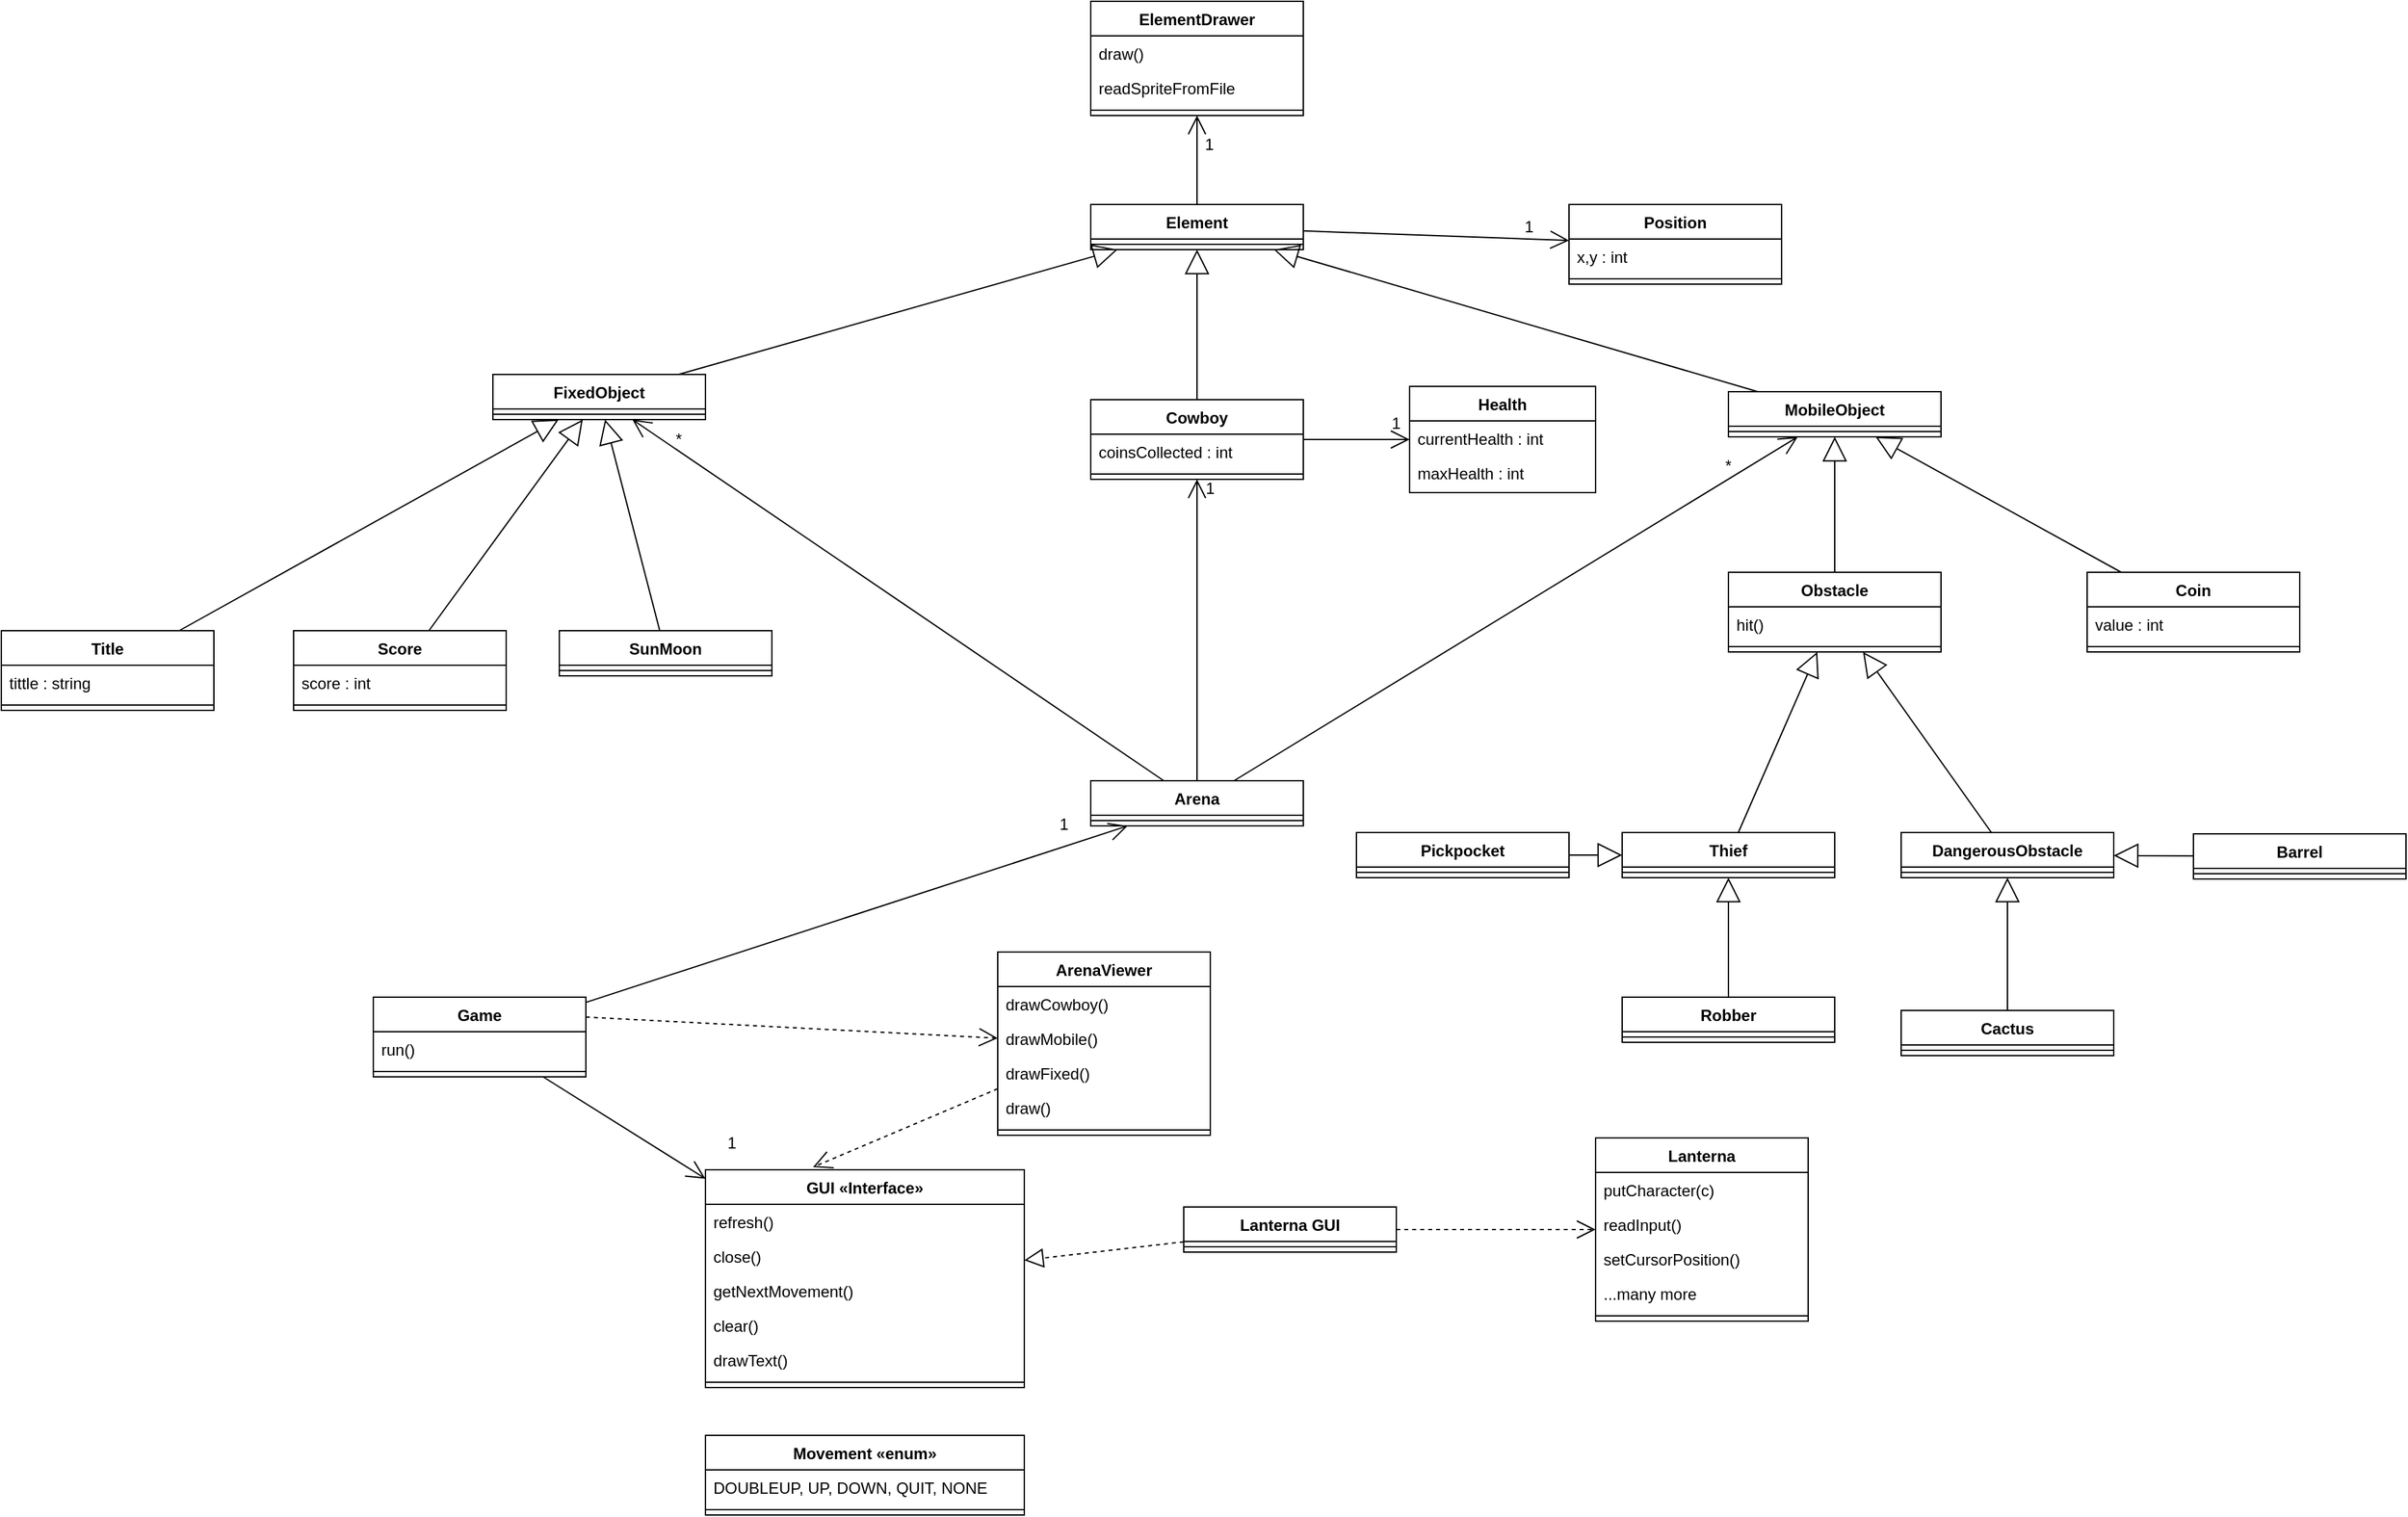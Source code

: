 <mxfile version="14.5.7" type="device"><diagram id="auyDkJM9svPeFiZIK4X1" name="Page-1"><mxGraphModel dx="1888" dy="1680" grid="1" gridSize="10" guides="1" tooltips="1" connect="1" arrows="1" fold="1" page="1" pageScale="1" pageWidth="850" pageHeight="1100" math="0" shadow="0"><root><mxCell id="0"/><mxCell id="1" parent="0"/><mxCell id="Adp6145ulqNl9lcUB6Ye-6" value="Element" style="swimlane;fontStyle=1;align=center;verticalAlign=top;childLayout=stackLayout;horizontal=1;startSize=26;horizontalStack=0;resizeParent=1;resizeParentMax=0;resizeLast=0;collapsible=1;marginBottom=0;" parent="1" vertex="1"><mxGeometry x="80" y="33" width="160" height="34" as="geometry"/></mxCell><mxCell id="Adp6145ulqNl9lcUB6Ye-8" value="" style="line;strokeWidth=1;fillColor=none;align=left;verticalAlign=middle;spacingTop=-1;spacingLeft=3;spacingRight=3;rotatable=0;labelPosition=right;points=[];portConstraint=eastwest;" parent="Adp6145ulqNl9lcUB6Ye-6" vertex="1"><mxGeometry y="26" width="160" height="8" as="geometry"/></mxCell><mxCell id="Adp6145ulqNl9lcUB6Ye-14" value="Thief" style="swimlane;fontStyle=1;align=center;verticalAlign=top;childLayout=stackLayout;horizontal=1;startSize=26;horizontalStack=0;resizeParent=1;resizeParentMax=0;resizeLast=0;collapsible=1;marginBottom=0;" parent="1" vertex="1"><mxGeometry x="480" y="506" width="160" height="34" as="geometry"/></mxCell><mxCell id="Adp6145ulqNl9lcUB6Ye-16" value="" style="line;strokeWidth=1;fillColor=none;align=left;verticalAlign=middle;spacingTop=-1;spacingLeft=3;spacingRight=3;rotatable=0;labelPosition=right;points=[];portConstraint=eastwest;" parent="Adp6145ulqNl9lcUB6Ye-14" vertex="1"><mxGeometry y="26" width="160" height="8" as="geometry"/></mxCell><mxCell id="Adp6145ulqNl9lcUB6Ye-18" value="Obstacle" style="swimlane;fontStyle=1;align=center;verticalAlign=top;childLayout=stackLayout;horizontal=1;startSize=26;horizontalStack=0;resizeParent=1;resizeParentMax=0;resizeLast=0;collapsible=1;marginBottom=0;" parent="1" vertex="1"><mxGeometry x="560" y="310" width="160" height="60" as="geometry"/></mxCell><mxCell id="xYJn7D3327L2jST8qSMb-27" value="hit()" style="text;strokeColor=none;fillColor=none;align=left;verticalAlign=top;spacingLeft=4;spacingRight=4;overflow=hidden;rotatable=0;points=[[0,0.5],[1,0.5]];portConstraint=eastwest;" parent="Adp6145ulqNl9lcUB6Ye-18" vertex="1"><mxGeometry y="26" width="160" height="26" as="geometry"/></mxCell><mxCell id="Adp6145ulqNl9lcUB6Ye-20" value="" style="line;strokeWidth=1;fillColor=none;align=left;verticalAlign=middle;spacingTop=-1;spacingLeft=3;spacingRight=3;rotatable=0;labelPosition=right;points=[];portConstraint=eastwest;" parent="Adp6145ulqNl9lcUB6Ye-18" vertex="1"><mxGeometry y="52" width="160" height="8" as="geometry"/></mxCell><mxCell id="Adp6145ulqNl9lcUB6Ye-22" value="DangerousObstacle" style="swimlane;fontStyle=1;align=center;verticalAlign=top;childLayout=stackLayout;horizontal=1;startSize=26;horizontalStack=0;resizeParent=1;resizeParentMax=0;resizeLast=0;collapsible=1;marginBottom=0;" parent="1" vertex="1"><mxGeometry x="690" y="506" width="160" height="34" as="geometry"/></mxCell><mxCell id="Adp6145ulqNl9lcUB6Ye-24" value="" style="line;strokeWidth=1;fillColor=none;align=left;verticalAlign=middle;spacingTop=-1;spacingLeft=3;spacingRight=3;rotatable=0;labelPosition=right;points=[];portConstraint=eastwest;" parent="Adp6145ulqNl9lcUB6Ye-22" vertex="1"><mxGeometry y="26" width="160" height="8" as="geometry"/></mxCell><mxCell id="Adp6145ulqNl9lcUB6Ye-26" value="Cactus" style="swimlane;fontStyle=1;align=center;verticalAlign=top;childLayout=stackLayout;horizontal=1;startSize=26;horizontalStack=0;resizeParent=1;resizeParentMax=0;resizeLast=0;collapsible=1;marginBottom=0;" parent="1" vertex="1"><mxGeometry x="690" y="640" width="160" height="34" as="geometry"/></mxCell><mxCell id="Adp6145ulqNl9lcUB6Ye-28" value="" style="line;strokeWidth=1;fillColor=none;align=left;verticalAlign=middle;spacingTop=-1;spacingLeft=3;spacingRight=3;rotatable=0;labelPosition=right;points=[];portConstraint=eastwest;" parent="Adp6145ulqNl9lcUB6Ye-26" vertex="1"><mxGeometry y="26" width="160" height="8" as="geometry"/></mxCell><mxCell id="Adp6145ulqNl9lcUB6Ye-30" value="Barrel" style="swimlane;fontStyle=1;align=center;verticalAlign=top;childLayout=stackLayout;horizontal=1;startSize=26;horizontalStack=0;resizeParent=1;resizeParentMax=0;resizeLast=0;collapsible=1;marginBottom=0;" parent="1" vertex="1"><mxGeometry x="910" y="507" width="160" height="34" as="geometry"/></mxCell><mxCell id="Adp6145ulqNl9lcUB6Ye-32" value="" style="line;strokeWidth=1;fillColor=none;align=left;verticalAlign=middle;spacingTop=-1;spacingLeft=3;spacingRight=3;rotatable=0;labelPosition=right;points=[];portConstraint=eastwest;" parent="Adp6145ulqNl9lcUB6Ye-30" vertex="1"><mxGeometry y="26" width="160" height="8" as="geometry"/></mxCell><mxCell id="Adp6145ulqNl9lcUB6Ye-34" value="Robber" style="swimlane;fontStyle=1;align=center;verticalAlign=top;childLayout=stackLayout;horizontal=1;startSize=26;horizontalStack=0;resizeParent=1;resizeParentMax=0;resizeLast=0;collapsible=1;marginBottom=0;" parent="1" vertex="1"><mxGeometry x="480" y="630" width="160" height="34" as="geometry"/></mxCell><mxCell id="Adp6145ulqNl9lcUB6Ye-36" value="" style="line;strokeWidth=1;fillColor=none;align=left;verticalAlign=middle;spacingTop=-1;spacingLeft=3;spacingRight=3;rotatable=0;labelPosition=right;points=[];portConstraint=eastwest;" parent="Adp6145ulqNl9lcUB6Ye-34" vertex="1"><mxGeometry y="26" width="160" height="8" as="geometry"/></mxCell><mxCell id="Adp6145ulqNl9lcUB6Ye-38" value="Pickpocket" style="swimlane;fontStyle=1;align=center;verticalAlign=top;childLayout=stackLayout;horizontal=1;startSize=26;horizontalStack=0;resizeParent=1;resizeParentMax=0;resizeLast=0;collapsible=1;marginBottom=0;" parent="1" vertex="1"><mxGeometry x="280" y="506" width="160" height="34" as="geometry"/></mxCell><mxCell id="Adp6145ulqNl9lcUB6Ye-40" value="" style="line;strokeWidth=1;fillColor=none;align=left;verticalAlign=middle;spacingTop=-1;spacingLeft=3;spacingRight=3;rotatable=0;labelPosition=right;points=[];portConstraint=eastwest;" parent="Adp6145ulqNl9lcUB6Ye-38" vertex="1"><mxGeometry y="26" width="160" height="8" as="geometry"/></mxCell><mxCell id="Adp6145ulqNl9lcUB6Ye-42" value="Coin" style="swimlane;fontStyle=1;align=center;verticalAlign=top;childLayout=stackLayout;horizontal=1;startSize=26;horizontalStack=0;resizeParent=1;resizeParentMax=0;resizeLast=0;collapsible=1;marginBottom=0;" parent="1" vertex="1"><mxGeometry x="830" y="310" width="160" height="60" as="geometry"/></mxCell><mxCell id="xYJn7D3327L2jST8qSMb-24" value="value : int" style="text;strokeColor=none;fillColor=none;align=left;verticalAlign=top;spacingLeft=4;spacingRight=4;overflow=hidden;rotatable=0;points=[[0,0.5],[1,0.5]];portConstraint=eastwest;" parent="Adp6145ulqNl9lcUB6Ye-42" vertex="1"><mxGeometry y="26" width="160" height="26" as="geometry"/></mxCell><mxCell id="Adp6145ulqNl9lcUB6Ye-44" value="" style="line;strokeWidth=1;fillColor=none;align=left;verticalAlign=middle;spacingTop=-1;spacingLeft=3;spacingRight=3;rotatable=0;labelPosition=right;points=[];portConstraint=eastwest;" parent="Adp6145ulqNl9lcUB6Ye-42" vertex="1"><mxGeometry y="52" width="160" height="8" as="geometry"/></mxCell><mxCell id="Adp6145ulqNl9lcUB6Ye-46" value="FixedObject" style="swimlane;fontStyle=1;align=center;verticalAlign=top;childLayout=stackLayout;horizontal=1;startSize=26;horizontalStack=0;resizeParent=1;resizeParentMax=0;resizeLast=0;collapsible=1;marginBottom=0;" parent="1" vertex="1"><mxGeometry x="-370" y="161" width="160" height="34" as="geometry"/></mxCell><mxCell id="Adp6145ulqNl9lcUB6Ye-48" value="" style="line;strokeWidth=1;fillColor=none;align=left;verticalAlign=middle;spacingTop=-1;spacingLeft=3;spacingRight=3;rotatable=0;labelPosition=right;points=[];portConstraint=eastwest;" parent="Adp6145ulqNl9lcUB6Ye-46" vertex="1"><mxGeometry y="26" width="160" height="8" as="geometry"/></mxCell><mxCell id="Adp6145ulqNl9lcUB6Ye-54" value="SunMoon" style="swimlane;fontStyle=1;align=center;verticalAlign=top;childLayout=stackLayout;horizontal=1;startSize=26;horizontalStack=0;resizeParent=1;resizeParentMax=0;resizeLast=0;collapsible=1;marginBottom=0;" parent="1" vertex="1"><mxGeometry x="-320" y="354" width="160" height="34" as="geometry"/></mxCell><mxCell id="Adp6145ulqNl9lcUB6Ye-56" value="" style="line;strokeWidth=1;fillColor=none;align=left;verticalAlign=middle;spacingTop=-1;spacingLeft=3;spacingRight=3;rotatable=0;labelPosition=right;points=[];portConstraint=eastwest;" parent="Adp6145ulqNl9lcUB6Ye-54" vertex="1"><mxGeometry y="26" width="160" height="8" as="geometry"/></mxCell><mxCell id="Adp6145ulqNl9lcUB6Ye-58" value="MobileObject" style="swimlane;fontStyle=1;align=center;verticalAlign=top;childLayout=stackLayout;horizontal=1;startSize=26;horizontalStack=0;resizeParent=1;resizeParentMax=0;resizeLast=0;collapsible=1;marginBottom=0;" parent="1" vertex="1"><mxGeometry x="560" y="174" width="160" height="34" as="geometry"/></mxCell><mxCell id="Adp6145ulqNl9lcUB6Ye-60" value="" style="line;strokeWidth=1;fillColor=none;align=left;verticalAlign=middle;spacingTop=-1;spacingLeft=3;spacingRight=3;rotatable=0;labelPosition=right;points=[];portConstraint=eastwest;" parent="Adp6145ulqNl9lcUB6Ye-58" vertex="1"><mxGeometry y="26" width="160" height="8" as="geometry"/></mxCell><mxCell id="Adp6145ulqNl9lcUB6Ye-62" value="Score" style="swimlane;fontStyle=1;align=center;verticalAlign=top;childLayout=stackLayout;horizontal=1;startSize=26;horizontalStack=0;resizeParent=1;resizeParentMax=0;resizeLast=0;collapsible=1;marginBottom=0;" parent="1" vertex="1"><mxGeometry x="-520" y="354" width="160" height="60" as="geometry"/></mxCell><mxCell id="xYJn7D3327L2jST8qSMb-21" value="score : int" style="text;strokeColor=none;fillColor=none;align=left;verticalAlign=top;spacingLeft=4;spacingRight=4;overflow=hidden;rotatable=0;points=[[0,0.5],[1,0.5]];portConstraint=eastwest;" parent="Adp6145ulqNl9lcUB6Ye-62" vertex="1"><mxGeometry y="26" width="160" height="26" as="geometry"/></mxCell><mxCell id="Adp6145ulqNl9lcUB6Ye-64" value="" style="line;strokeWidth=1;fillColor=none;align=left;verticalAlign=middle;spacingTop=-1;spacingLeft=3;spacingRight=3;rotatable=0;labelPosition=right;points=[];portConstraint=eastwest;" parent="Adp6145ulqNl9lcUB6Ye-62" vertex="1"><mxGeometry y="52" width="160" height="8" as="geometry"/></mxCell><mxCell id="Adp6145ulqNl9lcUB6Ye-66" value="Title" style="swimlane;fontStyle=1;align=center;verticalAlign=top;childLayout=stackLayout;horizontal=1;startSize=26;horizontalStack=0;resizeParent=1;resizeParentMax=0;resizeLast=0;collapsible=1;marginBottom=0;" parent="1" vertex="1"><mxGeometry x="-740" y="354" width="160" height="60" as="geometry"/></mxCell><mxCell id="xYJn7D3327L2jST8qSMb-20" value="tittle : string" style="text;strokeColor=none;fillColor=none;align=left;verticalAlign=top;spacingLeft=4;spacingRight=4;overflow=hidden;rotatable=0;points=[[0,0.5],[1,0.5]];portConstraint=eastwest;" parent="Adp6145ulqNl9lcUB6Ye-66" vertex="1"><mxGeometry y="26" width="160" height="26" as="geometry"/></mxCell><mxCell id="Adp6145ulqNl9lcUB6Ye-68" value="" style="line;strokeWidth=1;fillColor=none;align=left;verticalAlign=middle;spacingTop=-1;spacingLeft=3;spacingRight=3;rotatable=0;labelPosition=right;points=[];portConstraint=eastwest;" parent="Adp6145ulqNl9lcUB6Ye-66" vertex="1"><mxGeometry y="52" width="160" height="8" as="geometry"/></mxCell><mxCell id="Tt2DjdHv2Q1C_NiF0AQr-1" value="Arena" style="swimlane;fontStyle=1;align=center;verticalAlign=top;childLayout=stackLayout;horizontal=1;startSize=26;horizontalStack=0;resizeParent=1;resizeParentMax=0;resizeLast=0;collapsible=1;marginBottom=0;" parent="1" vertex="1"><mxGeometry x="80" y="467" width="160" height="34" as="geometry"/></mxCell><mxCell id="Tt2DjdHv2Q1C_NiF0AQr-3" value="" style="line;strokeWidth=1;fillColor=none;align=left;verticalAlign=middle;spacingTop=-1;spacingLeft=3;spacingRight=3;rotatable=0;labelPosition=right;points=[];portConstraint=eastwest;" parent="Tt2DjdHv2Q1C_NiF0AQr-1" vertex="1"><mxGeometry y="26" width="160" height="8" as="geometry"/></mxCell><mxCell id="Tt2DjdHv2Q1C_NiF0AQr-5" value="Game" style="swimlane;fontStyle=1;align=center;verticalAlign=top;childLayout=stackLayout;horizontal=1;startSize=26;horizontalStack=0;resizeParent=1;resizeParentMax=0;resizeLast=0;collapsible=1;marginBottom=0;" parent="1" vertex="1"><mxGeometry x="-460" y="630" width="160" height="60" as="geometry"/></mxCell><mxCell id="xYJn7D3327L2jST8qSMb-18" value="run()" style="text;strokeColor=none;fillColor=none;align=left;verticalAlign=top;spacingLeft=4;spacingRight=4;overflow=hidden;rotatable=0;points=[[0,0.5],[1,0.5]];portConstraint=eastwest;" parent="Tt2DjdHv2Q1C_NiF0AQr-5" vertex="1"><mxGeometry y="26" width="160" height="26" as="geometry"/></mxCell><mxCell id="Tt2DjdHv2Q1C_NiF0AQr-7" value="" style="line;strokeWidth=1;fillColor=none;align=left;verticalAlign=middle;spacingTop=-1;spacingLeft=3;spacingRight=3;rotatable=0;labelPosition=right;points=[];portConstraint=eastwest;" parent="Tt2DjdHv2Q1C_NiF0AQr-5" vertex="1"><mxGeometry y="52" width="160" height="8" as="geometry"/></mxCell><mxCell id="Tt2DjdHv2Q1C_NiF0AQr-9" value="ArenaViewer" style="swimlane;fontStyle=1;align=center;verticalAlign=top;childLayout=stackLayout;horizontal=1;startSize=26;horizontalStack=0;resizeParent=1;resizeParentMax=0;resizeLast=0;collapsible=1;marginBottom=0;" parent="1" vertex="1"><mxGeometry x="10" y="596" width="160" height="138" as="geometry"/></mxCell><mxCell id="AcmxB2gZ_yP-bq-iZVmt-24" value="drawCowboy()" style="text;strokeColor=none;fillColor=none;align=left;verticalAlign=top;spacingLeft=4;spacingRight=4;overflow=hidden;rotatable=0;points=[[0,0.5],[1,0.5]];portConstraint=eastwest;" vertex="1" parent="Tt2DjdHv2Q1C_NiF0AQr-9"><mxGeometry y="26" width="160" height="26" as="geometry"/></mxCell><mxCell id="AcmxB2gZ_yP-bq-iZVmt-23" value="drawMobile()" style="text;strokeColor=none;fillColor=none;align=left;verticalAlign=top;spacingLeft=4;spacingRight=4;overflow=hidden;rotatable=0;points=[[0,0.5],[1,0.5]];portConstraint=eastwest;" vertex="1" parent="Tt2DjdHv2Q1C_NiF0AQr-9"><mxGeometry y="52" width="160" height="26" as="geometry"/></mxCell><mxCell id="AcmxB2gZ_yP-bq-iZVmt-20" value="drawFixed()" style="text;strokeColor=none;fillColor=none;align=left;verticalAlign=top;spacingLeft=4;spacingRight=4;overflow=hidden;rotatable=0;points=[[0,0.5],[1,0.5]];portConstraint=eastwest;" vertex="1" parent="Tt2DjdHv2Q1C_NiF0AQr-9"><mxGeometry y="78" width="160" height="26" as="geometry"/></mxCell><mxCell id="AcmxB2gZ_yP-bq-iZVmt-17" value="draw()" style="text;strokeColor=none;fillColor=none;align=left;verticalAlign=top;spacingLeft=4;spacingRight=4;overflow=hidden;rotatable=0;points=[[0,0.5],[1,0.5]];portConstraint=eastwest;" vertex="1" parent="Tt2DjdHv2Q1C_NiF0AQr-9"><mxGeometry y="104" width="160" height="26" as="geometry"/></mxCell><mxCell id="Tt2DjdHv2Q1C_NiF0AQr-11" value="" style="line;strokeWidth=1;fillColor=none;align=left;verticalAlign=middle;spacingTop=-1;spacingLeft=3;spacingRight=3;rotatable=0;labelPosition=right;points=[];portConstraint=eastwest;" parent="Tt2DjdHv2Q1C_NiF0AQr-9" vertex="1"><mxGeometry y="130" width="160" height="8" as="geometry"/></mxCell><mxCell id="Tt2DjdHv2Q1C_NiF0AQr-13" value="GUI «Interface»&#10;&#10;&#10;&#10;" style="swimlane;fontStyle=1;align=center;verticalAlign=top;childLayout=stackLayout;horizontal=1;startSize=26;horizontalStack=0;resizeParent=1;resizeParentMax=0;resizeLast=0;collapsible=1;marginBottom=0;" parent="1" vertex="1"><mxGeometry x="-210" y="760" width="240" height="164" as="geometry"/></mxCell><mxCell id="AcmxB2gZ_yP-bq-iZVmt-29" value="refresh()" style="text;strokeColor=none;fillColor=none;align=left;verticalAlign=top;spacingLeft=4;spacingRight=4;overflow=hidden;rotatable=0;points=[[0,0.5],[1,0.5]];portConstraint=eastwest;" vertex="1" parent="Tt2DjdHv2Q1C_NiF0AQr-13"><mxGeometry y="26" width="240" height="26" as="geometry"/></mxCell><mxCell id="AcmxB2gZ_yP-bq-iZVmt-30" value="close()" style="text;strokeColor=none;fillColor=none;align=left;verticalAlign=top;spacingLeft=4;spacingRight=4;overflow=hidden;rotatable=0;points=[[0,0.5],[1,0.5]];portConstraint=eastwest;" vertex="1" parent="Tt2DjdHv2Q1C_NiF0AQr-13"><mxGeometry y="52" width="240" height="26" as="geometry"/></mxCell><mxCell id="AcmxB2gZ_yP-bq-iZVmt-25" value="getNextMovement()" style="text;strokeColor=none;fillColor=none;align=left;verticalAlign=top;spacingLeft=4;spacingRight=4;overflow=hidden;rotatable=0;points=[[0,0.5],[1,0.5]];portConstraint=eastwest;" vertex="1" parent="Tt2DjdHv2Q1C_NiF0AQr-13"><mxGeometry y="78" width="240" height="26" as="geometry"/></mxCell><mxCell id="AcmxB2gZ_yP-bq-iZVmt-28" value="clear()" style="text;strokeColor=none;fillColor=none;align=left;verticalAlign=top;spacingLeft=4;spacingRight=4;overflow=hidden;rotatable=0;points=[[0,0.5],[1,0.5]];portConstraint=eastwest;" vertex="1" parent="Tt2DjdHv2Q1C_NiF0AQr-13"><mxGeometry y="104" width="240" height="26" as="geometry"/></mxCell><mxCell id="AcmxB2gZ_yP-bq-iZVmt-27" value="drawText()" style="text;strokeColor=none;fillColor=none;align=left;verticalAlign=top;spacingLeft=4;spacingRight=4;overflow=hidden;rotatable=0;points=[[0,0.5],[1,0.5]];portConstraint=eastwest;" vertex="1" parent="Tt2DjdHv2Q1C_NiF0AQr-13"><mxGeometry y="130" width="240" height="26" as="geometry"/></mxCell><mxCell id="Tt2DjdHv2Q1C_NiF0AQr-15" value="" style="line;strokeWidth=1;fillColor=none;align=left;verticalAlign=middle;spacingTop=-1;spacingLeft=3;spacingRight=3;rotatable=0;labelPosition=right;points=[];portConstraint=eastwest;" parent="Tt2DjdHv2Q1C_NiF0AQr-13" vertex="1"><mxGeometry y="156" width="240" height="8" as="geometry"/></mxCell><mxCell id="Tt2DjdHv2Q1C_NiF0AQr-17" value="Lanterna GUI" style="swimlane;fontStyle=1;align=center;verticalAlign=top;childLayout=stackLayout;horizontal=1;startSize=26;horizontalStack=0;resizeParent=1;resizeParentMax=0;resizeLast=0;collapsible=1;marginBottom=0;" parent="1" vertex="1"><mxGeometry x="150" y="788" width="160" height="34" as="geometry"/></mxCell><mxCell id="Tt2DjdHv2Q1C_NiF0AQr-19" value="" style="line;strokeWidth=1;fillColor=none;align=left;verticalAlign=middle;spacingTop=-1;spacingLeft=3;spacingRight=3;rotatable=0;labelPosition=right;points=[];portConstraint=eastwest;" parent="Tt2DjdHv2Q1C_NiF0AQr-17" vertex="1"><mxGeometry y="26" width="160" height="8" as="geometry"/></mxCell><mxCell id="Tt2DjdHv2Q1C_NiF0AQr-21" value="Movement «enum»" style="swimlane;fontStyle=1;align=center;verticalAlign=top;childLayout=stackLayout;horizontal=1;startSize=26;horizontalStack=0;resizeParent=1;resizeParentMax=0;resizeLast=0;collapsible=1;marginBottom=0;" parent="1" vertex="1"><mxGeometry x="-210" y="960" width="240" height="60" as="geometry"/></mxCell><mxCell id="Tt2DjdHv2Q1C_NiF0AQr-22" value="DOUBLEUP, UP, DOWN, QUIT, NONE" style="text;strokeColor=none;fillColor=none;align=left;verticalAlign=top;spacingLeft=4;spacingRight=4;overflow=hidden;rotatable=0;points=[[0,0.5],[1,0.5]];portConstraint=eastwest;" parent="Tt2DjdHv2Q1C_NiF0AQr-21" vertex="1"><mxGeometry y="26" width="240" height="26" as="geometry"/></mxCell><mxCell id="Tt2DjdHv2Q1C_NiF0AQr-23" value="" style="line;strokeWidth=1;fillColor=none;align=left;verticalAlign=middle;spacingTop=-1;spacingLeft=3;spacingRight=3;rotatable=0;labelPosition=right;points=[];portConstraint=eastwest;" parent="Tt2DjdHv2Q1C_NiF0AQr-21" vertex="1"><mxGeometry y="52" width="240" height="8" as="geometry"/></mxCell><mxCell id="Tt2DjdHv2Q1C_NiF0AQr-26" value="Lanterna" style="swimlane;fontStyle=1;align=center;verticalAlign=top;childLayout=stackLayout;horizontal=1;startSize=26;horizontalStack=0;resizeParent=1;resizeParentMax=0;resizeLast=0;collapsible=1;marginBottom=0;" parent="1" vertex="1"><mxGeometry x="460" y="736" width="160" height="138" as="geometry"/></mxCell><mxCell id="xYJn7D3327L2jST8qSMb-14" value="putCharacter(c)" style="text;strokeColor=none;fillColor=none;align=left;verticalAlign=top;spacingLeft=4;spacingRight=4;overflow=hidden;rotatable=0;points=[[0,0.5],[1,0.5]];portConstraint=eastwest;" parent="Tt2DjdHv2Q1C_NiF0AQr-26" vertex="1"><mxGeometry y="26" width="160" height="26" as="geometry"/></mxCell><mxCell id="xYJn7D3327L2jST8qSMb-16" value="readInput()" style="text;strokeColor=none;fillColor=none;align=left;verticalAlign=top;spacingLeft=4;spacingRight=4;overflow=hidden;rotatable=0;points=[[0,0.5],[1,0.5]];portConstraint=eastwest;" parent="Tt2DjdHv2Q1C_NiF0AQr-26" vertex="1"><mxGeometry y="52" width="160" height="26" as="geometry"/></mxCell><mxCell id="xYJn7D3327L2jST8qSMb-15" value="setCursorPosition()" style="text;strokeColor=none;fillColor=none;align=left;verticalAlign=top;spacingLeft=4;spacingRight=4;overflow=hidden;rotatable=0;points=[[0,0.5],[1,0.5]];portConstraint=eastwest;" parent="Tt2DjdHv2Q1C_NiF0AQr-26" vertex="1"><mxGeometry y="78" width="160" height="26" as="geometry"/></mxCell><mxCell id="xYJn7D3327L2jST8qSMb-17" value="...many more" style="text;strokeColor=none;fillColor=none;align=left;verticalAlign=top;spacingLeft=4;spacingRight=4;overflow=hidden;rotatable=0;points=[[0,0.5],[1,0.5]];portConstraint=eastwest;" parent="Tt2DjdHv2Q1C_NiF0AQr-26" vertex="1"><mxGeometry y="104" width="160" height="26" as="geometry"/></mxCell><mxCell id="Tt2DjdHv2Q1C_NiF0AQr-28" value="" style="line;strokeWidth=1;fillColor=none;align=left;verticalAlign=middle;spacingTop=-1;spacingLeft=3;spacingRight=3;rotatable=0;labelPosition=right;points=[];portConstraint=eastwest;" parent="Tt2DjdHv2Q1C_NiF0AQr-26" vertex="1"><mxGeometry y="130" width="160" height="8" as="geometry"/></mxCell><mxCell id="Tt2DjdHv2Q1C_NiF0AQr-38" value="" style="endArrow=open;endFill=1;endSize=12;html=1;" parent="1" source="Tt2DjdHv2Q1C_NiF0AQr-5" target="Tt2DjdHv2Q1C_NiF0AQr-1" edge="1"><mxGeometry width="160" relative="1" as="geometry"><mxPoint x="-640" y="640" as="sourcePoint"/><mxPoint x="-480" y="640" as="targetPoint"/></mxGeometry></mxCell><mxCell id="Tt2DjdHv2Q1C_NiF0AQr-39" value="&lt;div&gt;1&lt;/div&gt;" style="text;html=1;strokeColor=none;fillColor=none;align=center;verticalAlign=middle;whiteSpace=wrap;rounded=0;" parent="1" vertex="1"><mxGeometry x="40" y="490" width="40" height="20" as="geometry"/></mxCell><mxCell id="Tt2DjdHv2Q1C_NiF0AQr-40" value="&lt;font&gt;Use&lt;/font&gt;" style="endArrow=open;endSize=12;dashed=1;html=1;noLabel=1;fontColor=none;exitX=1;exitY=0.25;exitDx=0;exitDy=0;" parent="1" source="Tt2DjdHv2Q1C_NiF0AQr-5" target="Tt2DjdHv2Q1C_NiF0AQr-9" edge="1"><mxGeometry width="160" relative="1" as="geometry"><mxPoint x="-670" y="602.5" as="sourcePoint"/><mxPoint x="-510" y="602.5" as="targetPoint"/></mxGeometry></mxCell><mxCell id="Tt2DjdHv2Q1C_NiF0AQr-43" value="Use" style="endArrow=open;endSize=12;dashed=1;html=1;noLabel=1;fontColor=none;" parent="1" source="Tt2DjdHv2Q1C_NiF0AQr-9" edge="1"><mxGeometry width="160" relative="1" as="geometry"><mxPoint x="-720" y="560" as="sourcePoint"/><mxPoint x="-129" y="758" as="targetPoint"/><Array as="points"/></mxGeometry></mxCell><mxCell id="Tt2DjdHv2Q1C_NiF0AQr-45" value="" style="endArrow=open;endFill=1;endSize=12;html=1;fontColor=none;" parent="1" source="Tt2DjdHv2Q1C_NiF0AQr-5" target="Tt2DjdHv2Q1C_NiF0AQr-13" edge="1"><mxGeometry width="160" relative="1" as="geometry"><mxPoint x="-520" y="570" as="sourcePoint"/><mxPoint x="-360" y="570" as="targetPoint"/></mxGeometry></mxCell><mxCell id="Tt2DjdHv2Q1C_NiF0AQr-46" value="&lt;div&gt;1&lt;/div&gt;" style="text;html=1;strokeColor=none;fillColor=none;align=center;verticalAlign=middle;whiteSpace=wrap;rounded=0;" parent="1" vertex="1"><mxGeometry x="-210" y="730" width="40" height="20" as="geometry"/></mxCell><mxCell id="Tt2DjdHv2Q1C_NiF0AQr-47" value="" style="endArrow=block;dashed=1;endFill=0;endSize=12;html=1;fontColor=none;" parent="1" source="Tt2DjdHv2Q1C_NiF0AQr-17" target="Tt2DjdHv2Q1C_NiF0AQr-13" edge="1"><mxGeometry width="160" relative="1" as="geometry"><mxPoint x="-20" y="580" as="sourcePoint"/><mxPoint x="140" y="580" as="targetPoint"/></mxGeometry></mxCell><mxCell id="Tt2DjdHv2Q1C_NiF0AQr-48" value="&lt;font&gt;Use&lt;/font&gt;" style="endArrow=open;endSize=12;dashed=1;html=1;noLabel=1;fontColor=none;" parent="1" source="Tt2DjdHv2Q1C_NiF0AQr-17" target="Tt2DjdHv2Q1C_NiF0AQr-26" edge="1"><mxGeometry width="160" relative="1" as="geometry"><mxPoint x="-290" y="681.5" as="sourcePoint"/><mxPoint x="-167.314" y="570" as="targetPoint"/></mxGeometry></mxCell><mxCell id="Adp6145ulqNl9lcUB6Ye-10" value="Cowboy" style="swimlane;fontStyle=1;align=center;verticalAlign=top;childLayout=stackLayout;horizontal=1;startSize=26;horizontalStack=0;resizeParent=1;resizeParentMax=0;resizeLast=0;collapsible=1;marginBottom=0;" parent="1" vertex="1"><mxGeometry x="80" y="180" width="160" height="60" as="geometry"/></mxCell><mxCell id="AcmxB2gZ_yP-bq-iZVmt-3" value="coinsCollected : int" style="text;strokeColor=none;fillColor=none;align=left;verticalAlign=top;spacingLeft=4;spacingRight=4;overflow=hidden;rotatable=0;points=[[0,0.5],[1,0.5]];portConstraint=eastwest;" vertex="1" parent="Adp6145ulqNl9lcUB6Ye-10"><mxGeometry y="26" width="160" height="26" as="geometry"/></mxCell><mxCell id="Adp6145ulqNl9lcUB6Ye-12" value="" style="line;strokeWidth=1;fillColor=none;align=left;verticalAlign=middle;spacingTop=-1;spacingLeft=3;spacingRight=3;rotatable=0;labelPosition=right;points=[];portConstraint=eastwest;" parent="Adp6145ulqNl9lcUB6Ye-10" vertex="1"><mxGeometry y="52" width="160" height="8" as="geometry"/></mxCell><mxCell id="Tt2DjdHv2Q1C_NiF0AQr-50" value="" style="endArrow=open;endFill=1;endSize=12;html=1;fontColor=none;" parent="1" source="Tt2DjdHv2Q1C_NiF0AQr-1" target="Adp6145ulqNl9lcUB6Ye-10" edge="1"><mxGeometry width="160" relative="1" as="geometry"><mxPoint x="-160" y="350" as="sourcePoint"/><mxPoint y="350" as="targetPoint"/></mxGeometry></mxCell><mxCell id="Tt2DjdHv2Q1C_NiF0AQr-51" value="&lt;div&gt;1&lt;/div&gt;" style="text;html=1;strokeColor=none;fillColor=none;align=center;verticalAlign=middle;whiteSpace=wrap;rounded=0;" parent="1" vertex="1"><mxGeometry x="150" y="237" width="40" height="20" as="geometry"/></mxCell><mxCell id="Tt2DjdHv2Q1C_NiF0AQr-52" value="*" style="text;html=1;strokeColor=none;fillColor=none;align=center;verticalAlign=middle;whiteSpace=wrap;rounded=0;" parent="1" vertex="1"><mxGeometry x="-250" y="200" width="40" height="20" as="geometry"/></mxCell><mxCell id="Tt2DjdHv2Q1C_NiF0AQr-55" value="" style="endArrow=open;endFill=1;endSize=12;html=1;fontColor=none;" parent="1" source="Tt2DjdHv2Q1C_NiF0AQr-1" target="Adp6145ulqNl9lcUB6Ye-46" edge="1"><mxGeometry width="160" relative="1" as="geometry"><mxPoint x="170" y="450" as="sourcePoint"/><mxPoint x="170" y="276" as="targetPoint"/></mxGeometry></mxCell><mxCell id="Tt2DjdHv2Q1C_NiF0AQr-56" value="" style="endArrow=open;endFill=1;endSize=12;html=1;fontColor=none;" parent="1" source="Tt2DjdHv2Q1C_NiF0AQr-1" target="Adp6145ulqNl9lcUB6Ye-58" edge="1"><mxGeometry width="160" relative="1" as="geometry"><mxPoint x="180" y="460" as="sourcePoint"/><mxPoint x="180" y="286" as="targetPoint"/></mxGeometry></mxCell><mxCell id="Tt2DjdHv2Q1C_NiF0AQr-57" value="*" style="text;html=1;strokeColor=none;fillColor=none;align=center;verticalAlign=middle;whiteSpace=wrap;rounded=0;" parent="1" vertex="1"><mxGeometry x="540" y="220" width="40" height="20" as="geometry"/></mxCell><mxCell id="Tt2DjdHv2Q1C_NiF0AQr-58" value="Extends" style="endArrow=block;endSize=16;endFill=0;html=1;noLabel=1;fontColor=none;" parent="1" source="Adp6145ulqNl9lcUB6Ye-46" target="Adp6145ulqNl9lcUB6Ye-6" edge="1"><mxGeometry x="-1" y="-239" width="160" relative="1" as="geometry"><mxPoint x="-240" y="370" as="sourcePoint"/><mxPoint x="-80" y="370" as="targetPoint"/><mxPoint x="-200" y="-109" as="offset"/></mxGeometry></mxCell><mxCell id="Tt2DjdHv2Q1C_NiF0AQr-59" value="Extends" style="endArrow=block;endSize=16;endFill=0;html=1;noLabel=1;fontColor=none;" parent="1" source="Adp6145ulqNl9lcUB6Ye-10" target="Adp6145ulqNl9lcUB6Ye-6" edge="1"><mxGeometry x="-1" y="-239" width="160" relative="1" as="geometry"><mxPoint x="-190" y="203.909" as="sourcePoint"/><mxPoint x="90" y="102.091" as="targetPoint"/><mxPoint x="-200" y="-109" as="offset"/></mxGeometry></mxCell><mxCell id="Tt2DjdHv2Q1C_NiF0AQr-60" value="Extends" style="endArrow=block;endSize=16;endFill=0;html=1;noLabel=1;fontColor=none;" parent="1" source="Adp6145ulqNl9lcUB6Ye-58" target="Adp6145ulqNl9lcUB6Ye-6" edge="1"><mxGeometry x="-1" y="-239" width="160" relative="1" as="geometry"><mxPoint x="-190" y="203.909" as="sourcePoint"/><mxPoint x="90" y="102.091" as="targetPoint"/><mxPoint x="-200" y="-109" as="offset"/></mxGeometry></mxCell><mxCell id="Tt2DjdHv2Q1C_NiF0AQr-61" value="Position" style="swimlane;fontStyle=1;align=center;verticalAlign=top;childLayout=stackLayout;horizontal=1;startSize=26;horizontalStack=0;resizeParent=1;resizeParentMax=0;resizeLast=0;collapsible=1;marginBottom=0;fontColor=none;" parent="1" vertex="1"><mxGeometry x="440" y="33" width="160" height="60" as="geometry"/></mxCell><mxCell id="Tt2DjdHv2Q1C_NiF0AQr-62" value="x,y : int" style="text;strokeColor=none;fillColor=none;align=left;verticalAlign=top;spacingLeft=4;spacingRight=4;overflow=hidden;rotatable=0;points=[[0,0.5],[1,0.5]];portConstraint=eastwest;" parent="Tt2DjdHv2Q1C_NiF0AQr-61" vertex="1"><mxGeometry y="26" width="160" height="26" as="geometry"/></mxCell><mxCell id="Tt2DjdHv2Q1C_NiF0AQr-63" value="" style="line;strokeWidth=1;fillColor=none;align=left;verticalAlign=middle;spacingTop=-1;spacingLeft=3;spacingRight=3;rotatable=0;labelPosition=right;points=[];portConstraint=eastwest;" parent="Tt2DjdHv2Q1C_NiF0AQr-61" vertex="1"><mxGeometry y="52" width="160" height="8" as="geometry"/></mxCell><mxCell id="Tt2DjdHv2Q1C_NiF0AQr-67" value="" style="endArrow=open;endFill=1;endSize=12;html=1;" parent="1" source="Adp6145ulqNl9lcUB6Ye-6" target="Tt2DjdHv2Q1C_NiF0AQr-61" edge="1"><mxGeometry width="160" relative="1" as="geometry"><mxPoint x="-290" y="671.889" as="sourcePoint"/><mxPoint x="90" y="524.111" as="targetPoint"/></mxGeometry></mxCell><mxCell id="Tt2DjdHv2Q1C_NiF0AQr-68" value="&lt;div&gt;1&lt;/div&gt;" style="text;html=1;strokeColor=none;fillColor=none;align=center;verticalAlign=middle;whiteSpace=wrap;rounded=0;" parent="1" vertex="1"><mxGeometry x="390" y="40" width="40" height="20" as="geometry"/></mxCell><mxCell id="Tt2DjdHv2Q1C_NiF0AQr-70" value="Extends" style="endArrow=block;endSize=16;endFill=0;html=1;noLabel=1;fontColor=none;" parent="1" source="Adp6145ulqNl9lcUB6Ye-62" target="Adp6145ulqNl9lcUB6Ye-46" edge="1"><mxGeometry x="-1" y="-239" width="160" relative="1" as="geometry"><mxPoint x="-180" y="213.909" as="sourcePoint"/><mxPoint x="100" y="112.091" as="targetPoint"/><mxPoint x="-200" y="-109" as="offset"/></mxGeometry></mxCell><mxCell id="Tt2DjdHv2Q1C_NiF0AQr-71" value="Extends" style="endArrow=block;endSize=16;endFill=0;html=1;noLabel=1;fontColor=none;" parent="1" source="Adp6145ulqNl9lcUB6Ye-66" target="Adp6145ulqNl9lcUB6Ye-46" edge="1"><mxGeometry x="-1" y="-239" width="160" relative="1" as="geometry"><mxPoint x="-170" y="223.909" as="sourcePoint"/><mxPoint x="110" y="122.091" as="targetPoint"/><mxPoint x="-200" y="-109" as="offset"/></mxGeometry></mxCell><mxCell id="Tt2DjdHv2Q1C_NiF0AQr-72" value="Extends" style="endArrow=block;endSize=16;endFill=0;html=1;noLabel=1;fontColor=none;" parent="1" source="Adp6145ulqNl9lcUB6Ye-54" target="Adp6145ulqNl9lcUB6Ye-46" edge="1"><mxGeometry x="-1" y="-239" width="160" relative="1" as="geometry"><mxPoint x="-190" y="203.909" as="sourcePoint"/><mxPoint x="90" y="102.091" as="targetPoint"/><mxPoint x="-200" y="-109" as="offset"/></mxGeometry></mxCell><mxCell id="Tt2DjdHv2Q1C_NiF0AQr-73" value="Extends" style="endArrow=block;endSize=16;endFill=0;html=1;noLabel=1;fontColor=none;" parent="1" source="Adp6145ulqNl9lcUB6Ye-42" target="Adp6145ulqNl9lcUB6Ye-58" edge="1"><mxGeometry x="-1" y="-239" width="160" relative="1" as="geometry"><mxPoint x="-190" y="203.909" as="sourcePoint"/><mxPoint x="90" y="102.091" as="targetPoint"/><mxPoint x="-200" y="-109" as="offset"/></mxGeometry></mxCell><mxCell id="Tt2DjdHv2Q1C_NiF0AQr-74" value="Extends" style="endArrow=block;endSize=16;endFill=0;html=1;noLabel=1;fontColor=none;" parent="1" source="Adp6145ulqNl9lcUB6Ye-18" target="Adp6145ulqNl9lcUB6Ye-58" edge="1"><mxGeometry x="-1" y="-239" width="160" relative="1" as="geometry"><mxPoint x="-180" y="213.909" as="sourcePoint"/><mxPoint x="100" y="112.091" as="targetPoint"/><mxPoint x="-200" y="-109" as="offset"/></mxGeometry></mxCell><mxCell id="Tt2DjdHv2Q1C_NiF0AQr-77" value="Extends" style="endArrow=block;endSize=16;endFill=0;html=1;noLabel=1;fontColor=none;" parent="1" source="Adp6145ulqNl9lcUB6Ye-22" target="Adp6145ulqNl9lcUB6Ye-18" edge="1"><mxGeometry x="-1" y="-239" width="160" relative="1" as="geometry"><mxPoint x="-190" y="203.909" as="sourcePoint"/><mxPoint x="90" y="102.091" as="targetPoint"/><mxPoint x="-200" y="-109" as="offset"/></mxGeometry></mxCell><mxCell id="Tt2DjdHv2Q1C_NiF0AQr-78" value="Extends" style="endArrow=block;endSize=16;endFill=0;html=1;noLabel=1;fontColor=none;" parent="1" source="Adp6145ulqNl9lcUB6Ye-14" target="Adp6145ulqNl9lcUB6Ye-18" edge="1"><mxGeometry x="-1" y="-239" width="160" relative="1" as="geometry"><mxPoint x="-180" y="213.909" as="sourcePoint"/><mxPoint x="100" y="112.091" as="targetPoint"/><mxPoint x="-200" y="-109" as="offset"/></mxGeometry></mxCell><mxCell id="Tt2DjdHv2Q1C_NiF0AQr-79" value="Extends" style="endArrow=block;endSize=16;endFill=0;html=1;noLabel=1;fontColor=none;" parent="1" source="Adp6145ulqNl9lcUB6Ye-30" target="Adp6145ulqNl9lcUB6Ye-22" edge="1"><mxGeometry x="-1" y="-239" width="160" relative="1" as="geometry"><mxPoint x="-190" y="203.909" as="sourcePoint"/><mxPoint x="90" y="102.091" as="targetPoint"/><mxPoint x="-200" y="-109" as="offset"/></mxGeometry></mxCell><mxCell id="Tt2DjdHv2Q1C_NiF0AQr-80" value="Extends" style="endArrow=block;endSize=16;endFill=0;html=1;noLabel=1;fontColor=none;" parent="1" source="Adp6145ulqNl9lcUB6Ye-26" target="Adp6145ulqNl9lcUB6Ye-22" edge="1"><mxGeometry x="-1" y="-239" width="160" relative="1" as="geometry"><mxPoint x="-180" y="213.909" as="sourcePoint"/><mxPoint x="100" y="112.091" as="targetPoint"/><mxPoint x="-200" y="-109" as="offset"/></mxGeometry></mxCell><mxCell id="Tt2DjdHv2Q1C_NiF0AQr-81" value="Extends" style="endArrow=block;endSize=16;endFill=0;html=1;noLabel=1;fontColor=none;" parent="1" source="Adp6145ulqNl9lcUB6Ye-34" target="Adp6145ulqNl9lcUB6Ye-14" edge="1"><mxGeometry x="-1" y="-239" width="160" relative="1" as="geometry"><mxPoint x="-190" y="203.909" as="sourcePoint"/><mxPoint x="90" y="102.091" as="targetPoint"/><mxPoint x="-200" y="-109" as="offset"/></mxGeometry></mxCell><mxCell id="Tt2DjdHv2Q1C_NiF0AQr-82" value="Extends" style="endArrow=block;endSize=16;endFill=0;html=1;noLabel=1;fontColor=none;" parent="1" source="Adp6145ulqNl9lcUB6Ye-38" target="Adp6145ulqNl9lcUB6Ye-14" edge="1"><mxGeometry x="-1" y="-239" width="160" relative="1" as="geometry"><mxPoint x="-180" y="213.909" as="sourcePoint"/><mxPoint x="100" y="112.091" as="targetPoint"/><mxPoint x="-200" y="-109" as="offset"/></mxGeometry></mxCell><mxCell id="xYJn7D3327L2jST8qSMb-1" value="" style="endArrow=open;endFill=1;endSize=12;html=1;" parent="1" source="Adp6145ulqNl9lcUB6Ye-10" target="xYJn7D3327L2jST8qSMb-10" edge="1"><mxGeometry width="160" relative="1" as="geometry"><mxPoint x="250" y="73" as="sourcePoint"/><mxPoint x="320" y="199.043" as="targetPoint"/></mxGeometry></mxCell><mxCell id="xYJn7D3327L2jST8qSMb-2" value="&lt;div&gt;1&lt;/div&gt;" style="text;html=1;strokeColor=none;fillColor=none;align=center;verticalAlign=middle;whiteSpace=wrap;rounded=0;" parent="1" vertex="1"><mxGeometry x="290" y="188" width="40" height="20" as="geometry"/></mxCell><mxCell id="xYJn7D3327L2jST8qSMb-10" value="Health" style="swimlane;fontStyle=1;childLayout=stackLayout;horizontal=1;startSize=26;fillColor=none;horizontalStack=0;resizeParent=1;resizeParentMax=0;resizeLast=0;collapsible=1;marginBottom=0;" parent="1" vertex="1"><mxGeometry x="320" y="170" width="140" height="80" as="geometry"/></mxCell><mxCell id="xYJn7D3327L2jST8qSMb-11" value="currentHealth : int" style="text;strokeColor=none;fillColor=none;align=left;verticalAlign=top;spacingLeft=4;spacingRight=4;overflow=hidden;rotatable=0;points=[[0,0.5],[1,0.5]];portConstraint=eastwest;" parent="xYJn7D3327L2jST8qSMb-10" vertex="1"><mxGeometry y="26" width="140" height="26" as="geometry"/></mxCell><mxCell id="xYJn7D3327L2jST8qSMb-12" value="maxHealth : int" style="text;strokeColor=none;fillColor=none;align=left;verticalAlign=top;spacingLeft=4;spacingRight=4;overflow=hidden;rotatable=0;points=[[0,0.5],[1,0.5]];portConstraint=eastwest;" parent="xYJn7D3327L2jST8qSMb-10" vertex="1"><mxGeometry y="52" width="140" height="28" as="geometry"/></mxCell><mxCell id="AcmxB2gZ_yP-bq-iZVmt-9" value="ElementDrawer" style="swimlane;fontStyle=1;align=center;verticalAlign=top;childLayout=stackLayout;horizontal=1;startSize=26;horizontalStack=0;resizeParent=1;resizeParentMax=0;resizeLast=0;collapsible=1;marginBottom=0;" vertex="1" parent="1"><mxGeometry x="80" y="-120" width="160" height="86" as="geometry"/></mxCell><mxCell id="AcmxB2gZ_yP-bq-iZVmt-11" value="draw()" style="text;strokeColor=none;fillColor=none;align=left;verticalAlign=top;spacingLeft=4;spacingRight=4;overflow=hidden;rotatable=0;points=[[0,0.5],[1,0.5]];portConstraint=eastwest;" vertex="1" parent="AcmxB2gZ_yP-bq-iZVmt-9"><mxGeometry y="26" width="160" height="26" as="geometry"/></mxCell><mxCell id="AcmxB2gZ_yP-bq-iZVmt-13" value="readSpriteFromFile" style="text;strokeColor=none;fillColor=none;align=left;verticalAlign=top;spacingLeft=4;spacingRight=4;overflow=hidden;rotatable=0;points=[[0,0.5],[1,0.5]];portConstraint=eastwest;" vertex="1" parent="AcmxB2gZ_yP-bq-iZVmt-9"><mxGeometry y="52" width="160" height="26" as="geometry"/></mxCell><mxCell id="AcmxB2gZ_yP-bq-iZVmt-10" value="" style="line;strokeWidth=1;fillColor=none;align=left;verticalAlign=middle;spacingTop=-1;spacingLeft=3;spacingRight=3;rotatable=0;labelPosition=right;points=[];portConstraint=eastwest;" vertex="1" parent="AcmxB2gZ_yP-bq-iZVmt-9"><mxGeometry y="78" width="160" height="8" as="geometry"/></mxCell><mxCell id="AcmxB2gZ_yP-bq-iZVmt-15" value="" style="endArrow=open;endFill=1;endSize=12;html=1;" edge="1" parent="1" source="Adp6145ulqNl9lcUB6Ye-6" target="AcmxB2gZ_yP-bq-iZVmt-9"><mxGeometry width="160" relative="1" as="geometry"><mxPoint x="-20" y="140" as="sourcePoint"/><mxPoint x="140" y="140" as="targetPoint"/></mxGeometry></mxCell><mxCell id="AcmxB2gZ_yP-bq-iZVmt-16" value="1" style="text;strokeColor=none;fillColor=none;align=left;verticalAlign=top;spacingLeft=4;spacingRight=4;overflow=hidden;rotatable=0;points=[[0,0.5],[1,0.5]];portConstraint=eastwest;" vertex="1" parent="1"><mxGeometry x="160" y="-26" width="100" height="26" as="geometry"/></mxCell></root></mxGraphModel></diagram></mxfile>